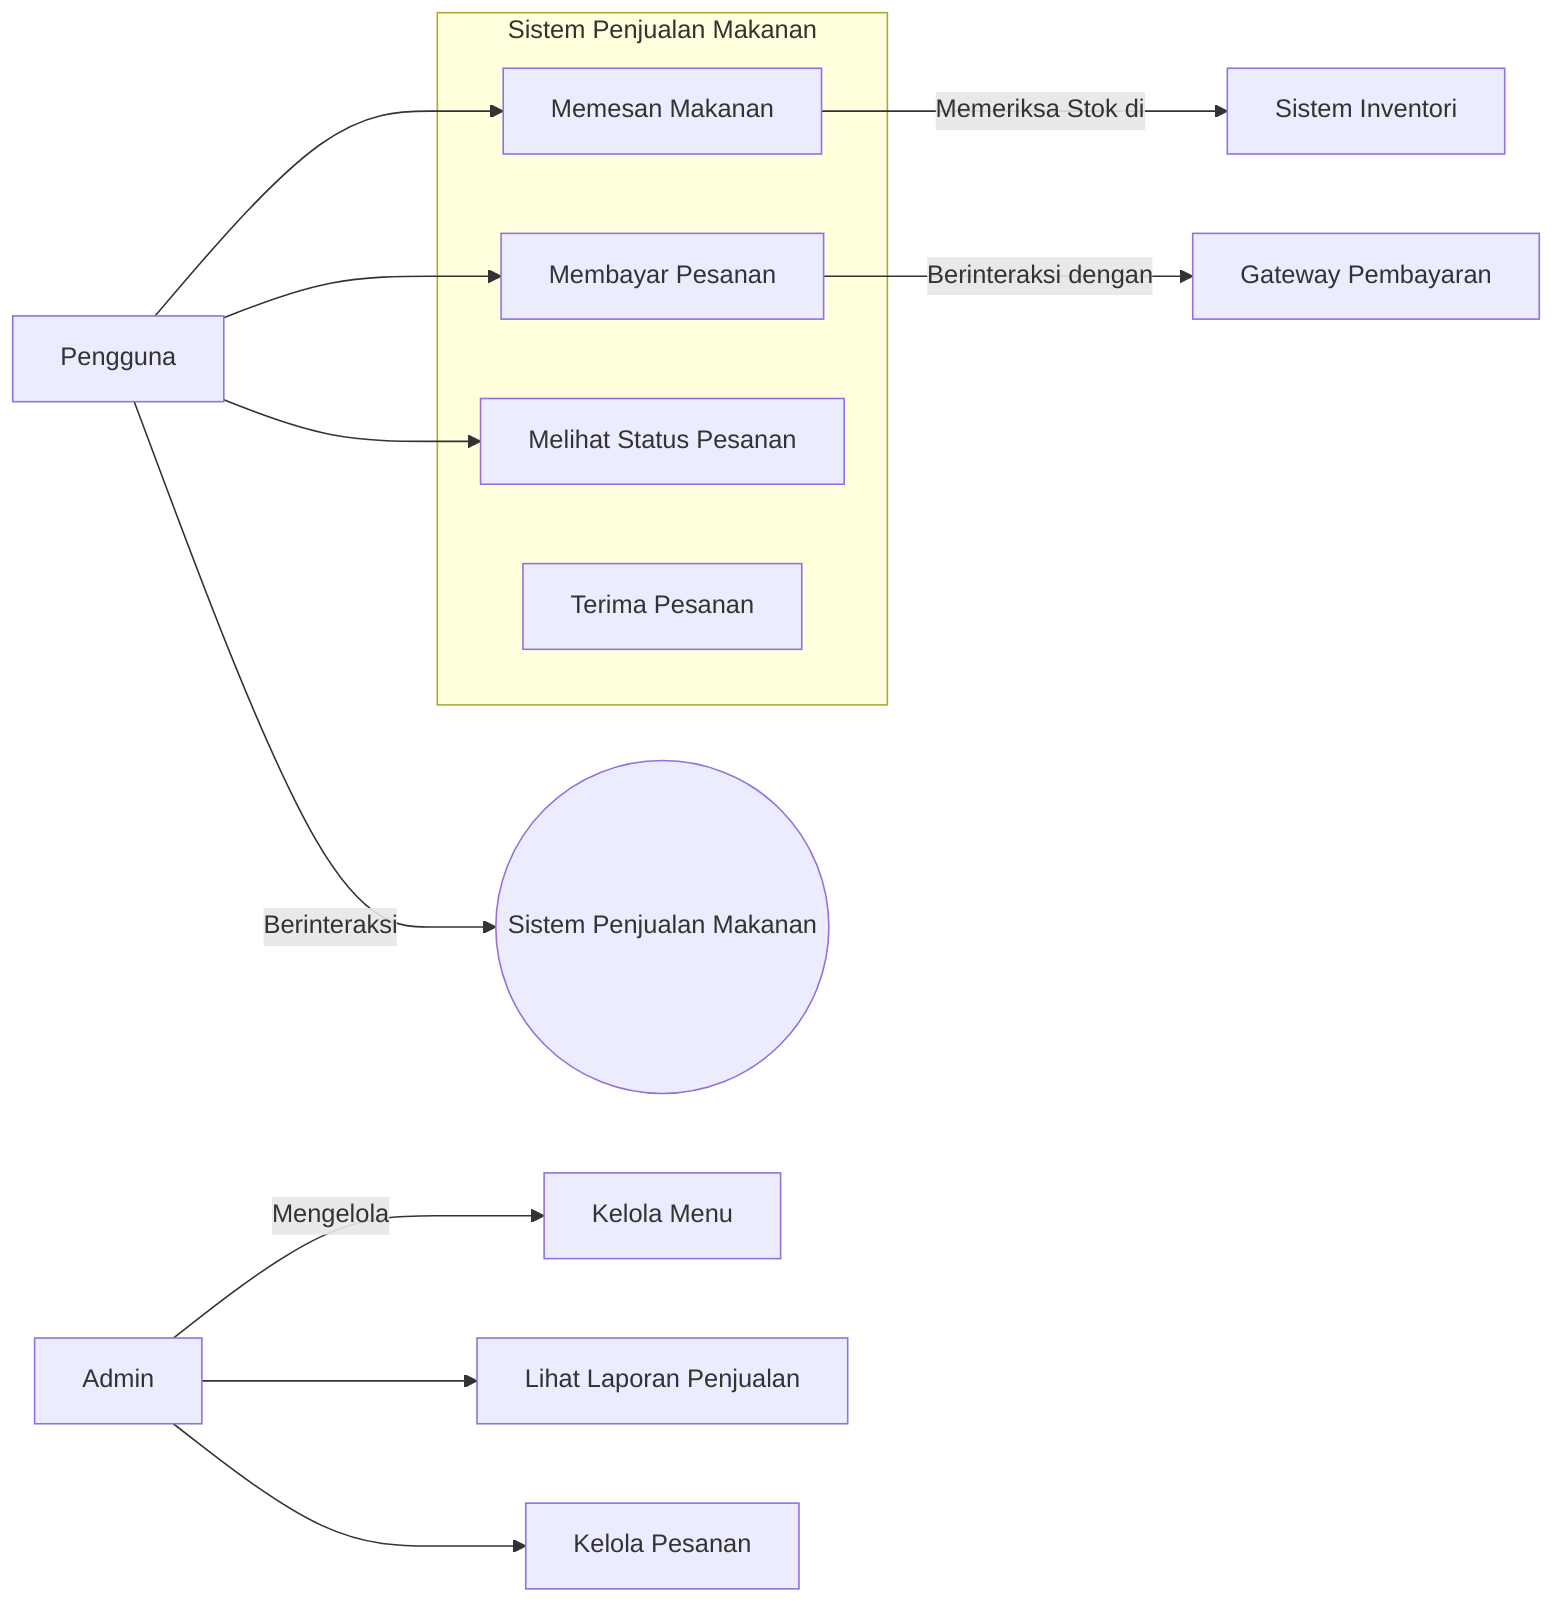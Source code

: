 %% Use Case Diagram untuk Sistem Penjualan Makanan

%% Menggunakan tata letak grafik dengan arah dari kiri ke kanan
graph LR
    %% Aktor
    Pelanggan[Pengguna] -->|Berinteraksi| Sistem((Sistem Penjualan Makanan))
    
    %% Use Cases untuk Pengguna
    Pelanggan --> UC1[Memesan Makanan]
    Pelanggan --> UC2[Membayar Pesanan]
    Pelanggan --> UC3[Melihat Status Pesanan]
    
    %% Sistem Utama
    subgraph SistemPenjualanMakanan["Sistem Penjualan Makanan"]
        UC1
        UC2
        UC3
        UC4[Terima Pesanan]
    end
    
    %% Aktor Admin
    Admin[Admin] -->|Mengelola| UC5[Kelola Menu]
    Admin --> UC6[Lihat Laporan Penjualan]
    Admin --> UC7[Kelola Pesanan]
    
    %% Interaksi dengan Sistem Eksternal
    UC2 -->|Berinteraksi dengan| GatewayPembayaran["Gateway Pembayaran"]
    UC1 -->|Memeriksa Stok di| SistemInventori["Sistem Inventori"]